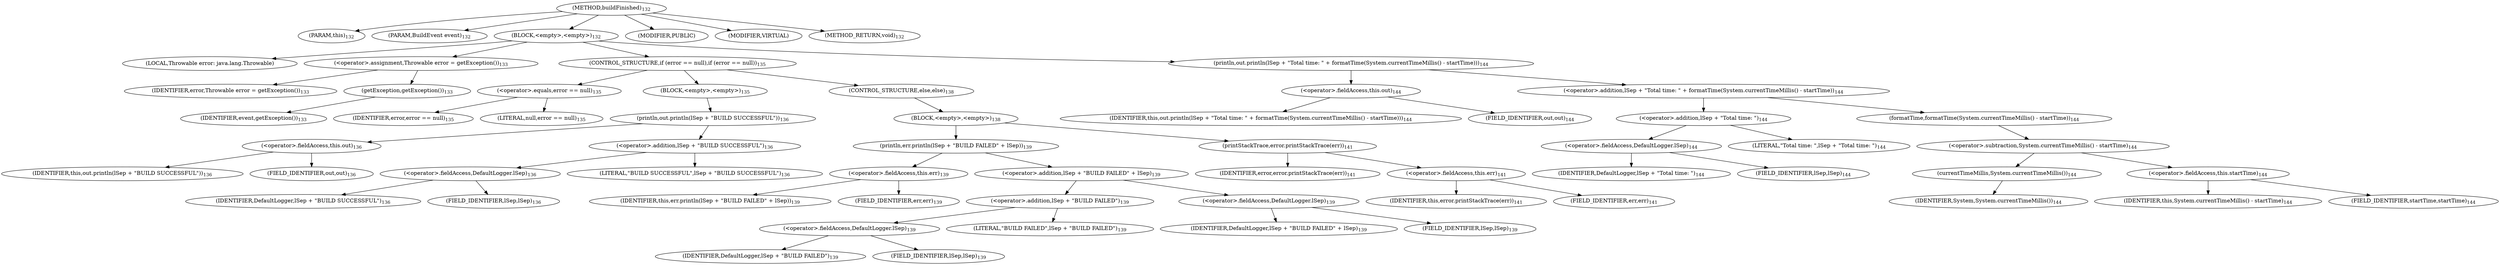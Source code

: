 digraph "buildFinished" {  
"105" [label = <(METHOD,buildFinished)<SUB>132</SUB>> ]
"106" [label = <(PARAM,this)<SUB>132</SUB>> ]
"107" [label = <(PARAM,BuildEvent event)<SUB>132</SUB>> ]
"108" [label = <(BLOCK,&lt;empty&gt;,&lt;empty&gt;)<SUB>132</SUB>> ]
"109" [label = <(LOCAL,Throwable error: java.lang.Throwable)> ]
"110" [label = <(&lt;operator&gt;.assignment,Throwable error = getException())<SUB>133</SUB>> ]
"111" [label = <(IDENTIFIER,error,Throwable error = getException())<SUB>133</SUB>> ]
"112" [label = <(getException,getException())<SUB>133</SUB>> ]
"113" [label = <(IDENTIFIER,event,getException())<SUB>133</SUB>> ]
"114" [label = <(CONTROL_STRUCTURE,if (error == null),if (error == null))<SUB>135</SUB>> ]
"115" [label = <(&lt;operator&gt;.equals,error == null)<SUB>135</SUB>> ]
"116" [label = <(IDENTIFIER,error,error == null)<SUB>135</SUB>> ]
"117" [label = <(LITERAL,null,error == null)<SUB>135</SUB>> ]
"118" [label = <(BLOCK,&lt;empty&gt;,&lt;empty&gt;)<SUB>135</SUB>> ]
"119" [label = <(println,out.println(lSep + &quot;BUILD SUCCESSFUL&quot;))<SUB>136</SUB>> ]
"120" [label = <(&lt;operator&gt;.fieldAccess,this.out)<SUB>136</SUB>> ]
"121" [label = <(IDENTIFIER,this,out.println(lSep + &quot;BUILD SUCCESSFUL&quot;))<SUB>136</SUB>> ]
"122" [label = <(FIELD_IDENTIFIER,out,out)<SUB>136</SUB>> ]
"123" [label = <(&lt;operator&gt;.addition,lSep + &quot;BUILD SUCCESSFUL&quot;)<SUB>136</SUB>> ]
"124" [label = <(&lt;operator&gt;.fieldAccess,DefaultLogger.lSep)<SUB>136</SUB>> ]
"125" [label = <(IDENTIFIER,DefaultLogger,lSep + &quot;BUILD SUCCESSFUL&quot;)<SUB>136</SUB>> ]
"126" [label = <(FIELD_IDENTIFIER,lSep,lSep)<SUB>136</SUB>> ]
"127" [label = <(LITERAL,&quot;BUILD SUCCESSFUL&quot;,lSep + &quot;BUILD SUCCESSFUL&quot;)<SUB>136</SUB>> ]
"128" [label = <(CONTROL_STRUCTURE,else,else)<SUB>138</SUB>> ]
"129" [label = <(BLOCK,&lt;empty&gt;,&lt;empty&gt;)<SUB>138</SUB>> ]
"130" [label = <(println,err.println(lSep + &quot;BUILD FAILED&quot; + lSep))<SUB>139</SUB>> ]
"131" [label = <(&lt;operator&gt;.fieldAccess,this.err)<SUB>139</SUB>> ]
"132" [label = <(IDENTIFIER,this,err.println(lSep + &quot;BUILD FAILED&quot; + lSep))<SUB>139</SUB>> ]
"133" [label = <(FIELD_IDENTIFIER,err,err)<SUB>139</SUB>> ]
"134" [label = <(&lt;operator&gt;.addition,lSep + &quot;BUILD FAILED&quot; + lSep)<SUB>139</SUB>> ]
"135" [label = <(&lt;operator&gt;.addition,lSep + &quot;BUILD FAILED&quot;)<SUB>139</SUB>> ]
"136" [label = <(&lt;operator&gt;.fieldAccess,DefaultLogger.lSep)<SUB>139</SUB>> ]
"137" [label = <(IDENTIFIER,DefaultLogger,lSep + &quot;BUILD FAILED&quot;)<SUB>139</SUB>> ]
"138" [label = <(FIELD_IDENTIFIER,lSep,lSep)<SUB>139</SUB>> ]
"139" [label = <(LITERAL,&quot;BUILD FAILED&quot;,lSep + &quot;BUILD FAILED&quot;)<SUB>139</SUB>> ]
"140" [label = <(&lt;operator&gt;.fieldAccess,DefaultLogger.lSep)<SUB>139</SUB>> ]
"141" [label = <(IDENTIFIER,DefaultLogger,lSep + &quot;BUILD FAILED&quot; + lSep)<SUB>139</SUB>> ]
"142" [label = <(FIELD_IDENTIFIER,lSep,lSep)<SUB>139</SUB>> ]
"143" [label = <(printStackTrace,error.printStackTrace(err))<SUB>141</SUB>> ]
"144" [label = <(IDENTIFIER,error,error.printStackTrace(err))<SUB>141</SUB>> ]
"145" [label = <(&lt;operator&gt;.fieldAccess,this.err)<SUB>141</SUB>> ]
"146" [label = <(IDENTIFIER,this,error.printStackTrace(err))<SUB>141</SUB>> ]
"147" [label = <(FIELD_IDENTIFIER,err,err)<SUB>141</SUB>> ]
"148" [label = <(println,out.println(lSep + &quot;Total time: &quot; + formatTime(System.currentTimeMillis() - startTime)))<SUB>144</SUB>> ]
"149" [label = <(&lt;operator&gt;.fieldAccess,this.out)<SUB>144</SUB>> ]
"150" [label = <(IDENTIFIER,this,out.println(lSep + &quot;Total time: &quot; + formatTime(System.currentTimeMillis() - startTime)))<SUB>144</SUB>> ]
"151" [label = <(FIELD_IDENTIFIER,out,out)<SUB>144</SUB>> ]
"152" [label = <(&lt;operator&gt;.addition,lSep + &quot;Total time: &quot; + formatTime(System.currentTimeMillis() - startTime))<SUB>144</SUB>> ]
"153" [label = <(&lt;operator&gt;.addition,lSep + &quot;Total time: &quot;)<SUB>144</SUB>> ]
"154" [label = <(&lt;operator&gt;.fieldAccess,DefaultLogger.lSep)<SUB>144</SUB>> ]
"155" [label = <(IDENTIFIER,DefaultLogger,lSep + &quot;Total time: &quot;)<SUB>144</SUB>> ]
"156" [label = <(FIELD_IDENTIFIER,lSep,lSep)<SUB>144</SUB>> ]
"157" [label = <(LITERAL,&quot;Total time: &quot;,lSep + &quot;Total time: &quot;)<SUB>144</SUB>> ]
"158" [label = <(formatTime,formatTime(System.currentTimeMillis() - startTime))<SUB>144</SUB>> ]
"159" [label = <(&lt;operator&gt;.subtraction,System.currentTimeMillis() - startTime)<SUB>144</SUB>> ]
"160" [label = <(currentTimeMillis,System.currentTimeMillis())<SUB>144</SUB>> ]
"161" [label = <(IDENTIFIER,System,System.currentTimeMillis())<SUB>144</SUB>> ]
"162" [label = <(&lt;operator&gt;.fieldAccess,this.startTime)<SUB>144</SUB>> ]
"163" [label = <(IDENTIFIER,this,System.currentTimeMillis() - startTime)<SUB>144</SUB>> ]
"164" [label = <(FIELD_IDENTIFIER,startTime,startTime)<SUB>144</SUB>> ]
"165" [label = <(MODIFIER,PUBLIC)> ]
"166" [label = <(MODIFIER,VIRTUAL)> ]
"167" [label = <(METHOD_RETURN,void)<SUB>132</SUB>> ]
  "105" -> "106" 
  "105" -> "107" 
  "105" -> "108" 
  "105" -> "165" 
  "105" -> "166" 
  "105" -> "167" 
  "108" -> "109" 
  "108" -> "110" 
  "108" -> "114" 
  "108" -> "148" 
  "110" -> "111" 
  "110" -> "112" 
  "112" -> "113" 
  "114" -> "115" 
  "114" -> "118" 
  "114" -> "128" 
  "115" -> "116" 
  "115" -> "117" 
  "118" -> "119" 
  "119" -> "120" 
  "119" -> "123" 
  "120" -> "121" 
  "120" -> "122" 
  "123" -> "124" 
  "123" -> "127" 
  "124" -> "125" 
  "124" -> "126" 
  "128" -> "129" 
  "129" -> "130" 
  "129" -> "143" 
  "130" -> "131" 
  "130" -> "134" 
  "131" -> "132" 
  "131" -> "133" 
  "134" -> "135" 
  "134" -> "140" 
  "135" -> "136" 
  "135" -> "139" 
  "136" -> "137" 
  "136" -> "138" 
  "140" -> "141" 
  "140" -> "142" 
  "143" -> "144" 
  "143" -> "145" 
  "145" -> "146" 
  "145" -> "147" 
  "148" -> "149" 
  "148" -> "152" 
  "149" -> "150" 
  "149" -> "151" 
  "152" -> "153" 
  "152" -> "158" 
  "153" -> "154" 
  "153" -> "157" 
  "154" -> "155" 
  "154" -> "156" 
  "158" -> "159" 
  "159" -> "160" 
  "159" -> "162" 
  "160" -> "161" 
  "162" -> "163" 
  "162" -> "164" 
}
